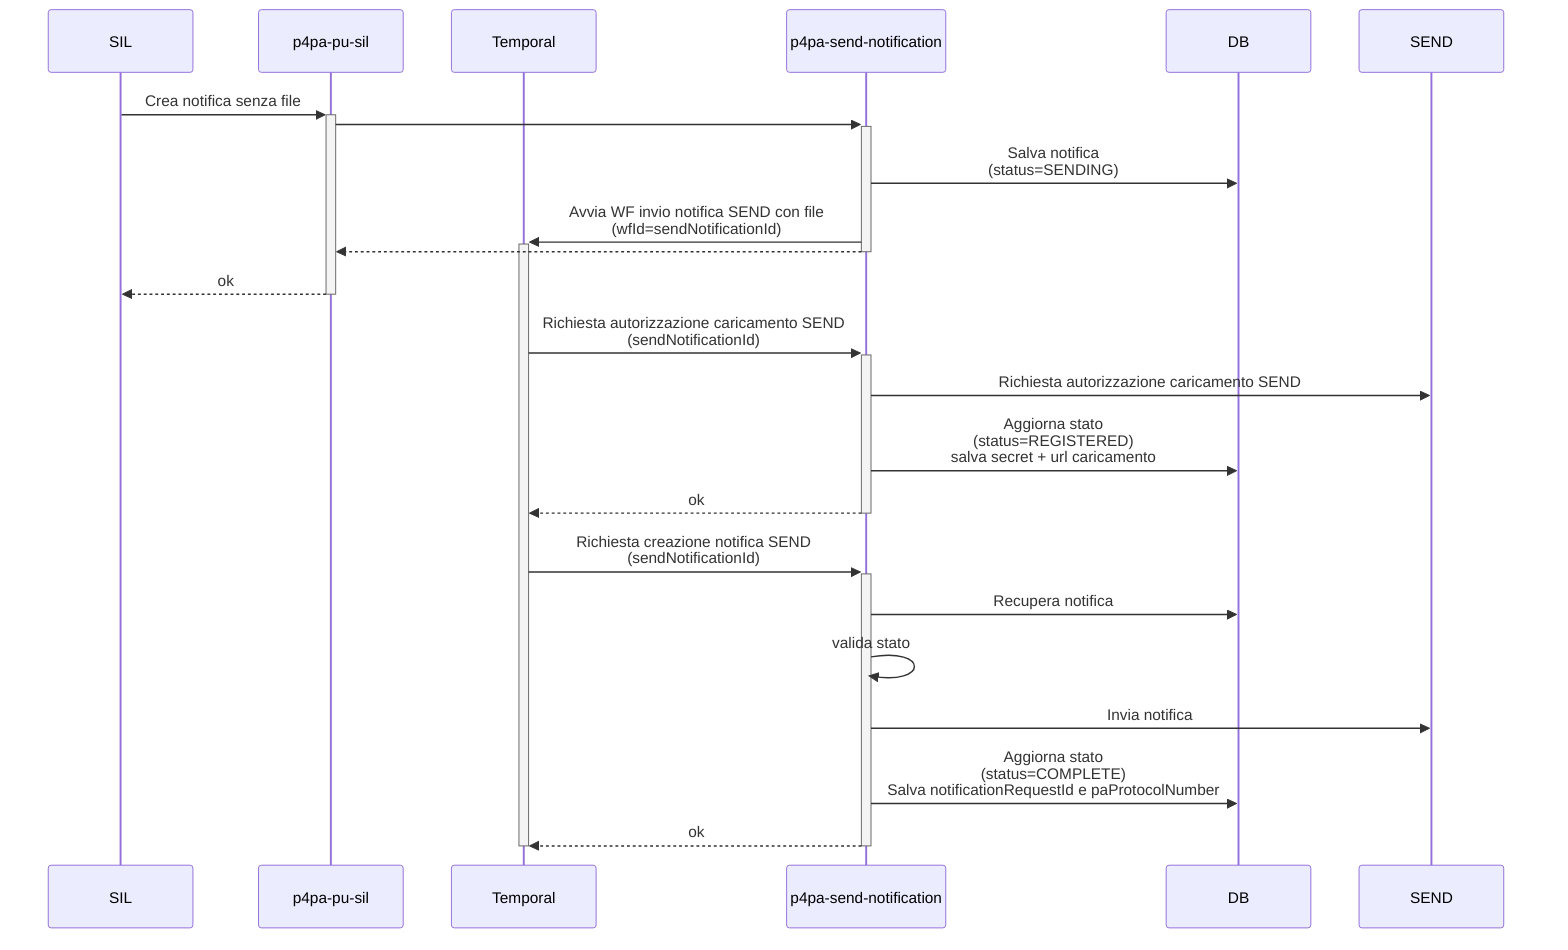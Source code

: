 sequenceDiagram
    participant SIL
    participant MS_SIL as p4pa-pu-sil
    participant WF as Temporal
    participant MS_SEND as p4pa-send-notification
    participant DB
    participant SEND_PAGOPA as SEND

    SIL ->>+ MS_SIL: Crea notifica senza file
        MS_SIL ->>+ MS_SEND: #
            MS_SEND ->> DB: Salva notifica <BR />(status=SENDING)
            MS_SEND ->>+ WF: Avvia WF invio notifica SEND con file<BR />(wfId=sendNotificationId)
        MS_SEND -->>- MS_SIL: #
    MS_SIL -->>- SIL: ok

    WF ->>+ MS_SEND: Richiesta autorizzazione caricamento SEND<BR />(sendNotificationId)
        MS_SEND ->> SEND_PAGOPA: Richiesta autorizzazione caricamento SEND
        MS_SEND ->> DB: Aggiorna stato<BR />(status=REGISTERED)<BR />salva secret + url caricamento
        MS_SEND -->>- WF: ok

    WF ->>+ MS_SEND: Richiesta creazione notifica SEND<BR />(sendNotificationId)
        MS_SEND ->> DB: Recupera notifica
        MS_SEND ->> MS_SEND: valida stato
        MS_SEND ->> SEND_PAGOPA: Invia notifica
        MS_SEND ->> DB: Aggiorna stato<BR />(status=COMPLETE)<BR />Salva notificationRequestId e paProtocolNumber
        MS_SEND -->>- WF: ok

    deactivate WF